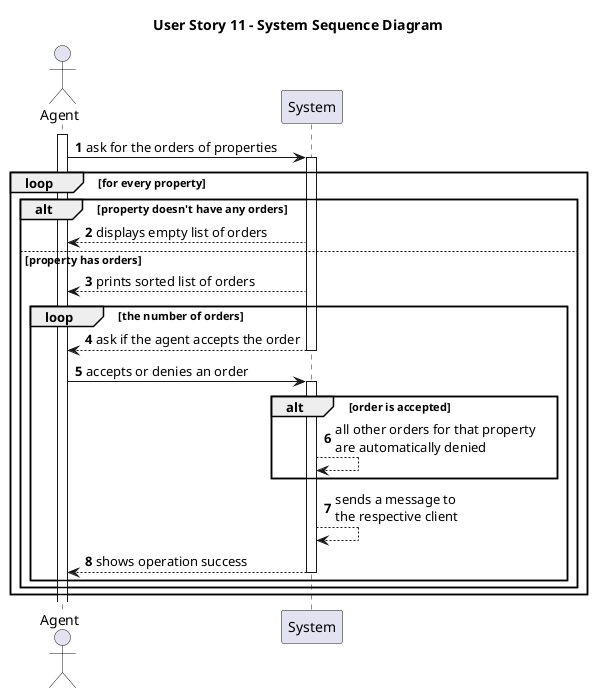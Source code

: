 @startuml
'https://plantuml.com/sequence-diagram
title User Story 11 - System Sequence Diagram
autonumber
actor "Agent" as Agent
participant "System" as System
activate Agent

Agent->System: ask for the orders of properties
activate System
loop for every property
alt property doesn't have any orders
System --> Agent : displays empty list of orders
else property has orders
System-->Agent:prints sorted list of orders
loop the number of orders
System --> Agent : ask if the agent accepts the order
deactivate System
Agent-> System: accepts or denies an order
activate System
alt order is accepted
System --> System : all other orders for that property\nare automatically denied

end
System --> System : sends a message to\nthe respective client
System-->Agent : shows operation success
deactivate System
end
end
end

@enduml